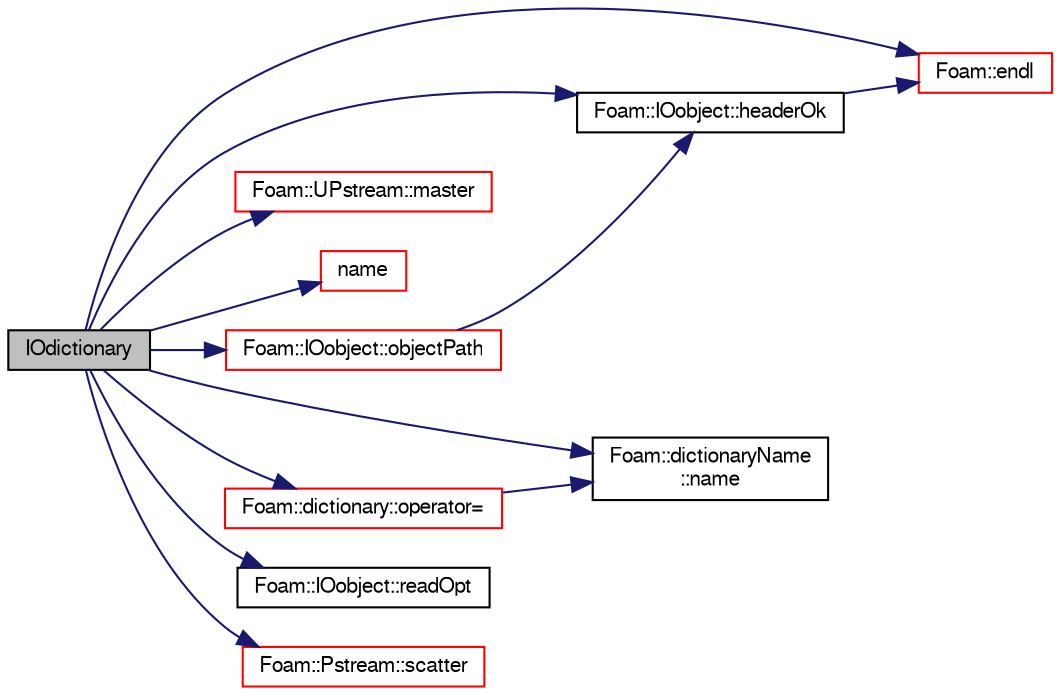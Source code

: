 digraph "IOdictionary"
{
  bgcolor="transparent";
  edge [fontname="FreeSans",fontsize="10",labelfontname="FreeSans",labelfontsize="10"];
  node [fontname="FreeSans",fontsize="10",shape=record];
  rankdir="LR";
  Node317 [label="IOdictionary",height=0.2,width=0.4,color="black", fillcolor="grey75", style="filled", fontcolor="black"];
  Node317 -> Node318 [color="midnightblue",fontsize="10",style="solid",fontname="FreeSans"];
  Node318 [label="Foam::endl",height=0.2,width=0.4,color="red",URL="$a21124.html#a2db8fe02a0d3909e9351bb4275b23ce4",tooltip="Add newline and flush stream. "];
  Node317 -> Node320 [color="midnightblue",fontsize="10",style="solid",fontname="FreeSans"];
  Node320 [label="Foam::IOobject::headerOk",height=0.2,width=0.4,color="black",URL="$a26142.html#a9d4879c850ce41d945ff77e788de3a23",tooltip="Read and check header info. "];
  Node320 -> Node318 [color="midnightblue",fontsize="10",style="solid",fontname="FreeSans"];
  Node317 -> Node321 [color="midnightblue",fontsize="10",style="solid",fontname="FreeSans"];
  Node321 [label="Foam::UPstream::master",height=0.2,width=0.4,color="red",URL="$a26270.html#a36af549940a0aae3733774649594489f",tooltip="Am I the master process. "];
  Node317 -> Node323 [color="midnightblue",fontsize="10",style="solid",fontname="FreeSans"];
  Node323 [label="name",height=0.2,width=0.4,color="red",URL="$a26158.html#ade4113569ef0db70665fded275a5e38e",tooltip="Name function is needed to disambiguate those inherited. "];
  Node317 -> Node325 [color="midnightblue",fontsize="10",style="solid",fontname="FreeSans"];
  Node325 [label="Foam::dictionaryName\l::name",height=0.2,width=0.4,color="black",URL="$a26010.html#aba53f1f9c8fadfa65f4099af10df348c",tooltip="Return the dictionary name. "];
  Node317 -> Node326 [color="midnightblue",fontsize="10",style="solid",fontname="FreeSans"];
  Node326 [label="Foam::IOobject::objectPath",height=0.2,width=0.4,color="red",URL="$a26142.html#a3a7ece5c1251c6be1f7812d4dba5fb7a",tooltip="Return complete path + object name. "];
  Node326 -> Node320 [color="midnightblue",fontsize="10",style="solid",fontname="FreeSans"];
  Node317 -> Node632 [color="midnightblue",fontsize="10",style="solid",fontname="FreeSans"];
  Node632 [label="Foam::dictionary::operator=",height=0.2,width=0.4,color="red",URL="$a26014.html#adafa7d7ab8619be2da838542945c8c90"];
  Node632 -> Node325 [color="midnightblue",fontsize="10",style="solid",fontname="FreeSans"];
  Node317 -> Node635 [color="midnightblue",fontsize="10",style="solid",fontname="FreeSans"];
  Node635 [label="Foam::IOobject::readOpt",height=0.2,width=0.4,color="black",URL="$a26142.html#a81b608e0b8d8e2a8f1bc927cd6076c59"];
  Node317 -> Node534 [color="midnightblue",fontsize="10",style="solid",fontname="FreeSans"];
  Node534 [label="Foam::Pstream::scatter",height=0.2,width=0.4,color="red",URL="$a26250.html#a00bc7d5a0b660cfa53523561af48def2",tooltip="Scatter data. Distribute without modification. Reverse of gather. "];
}
